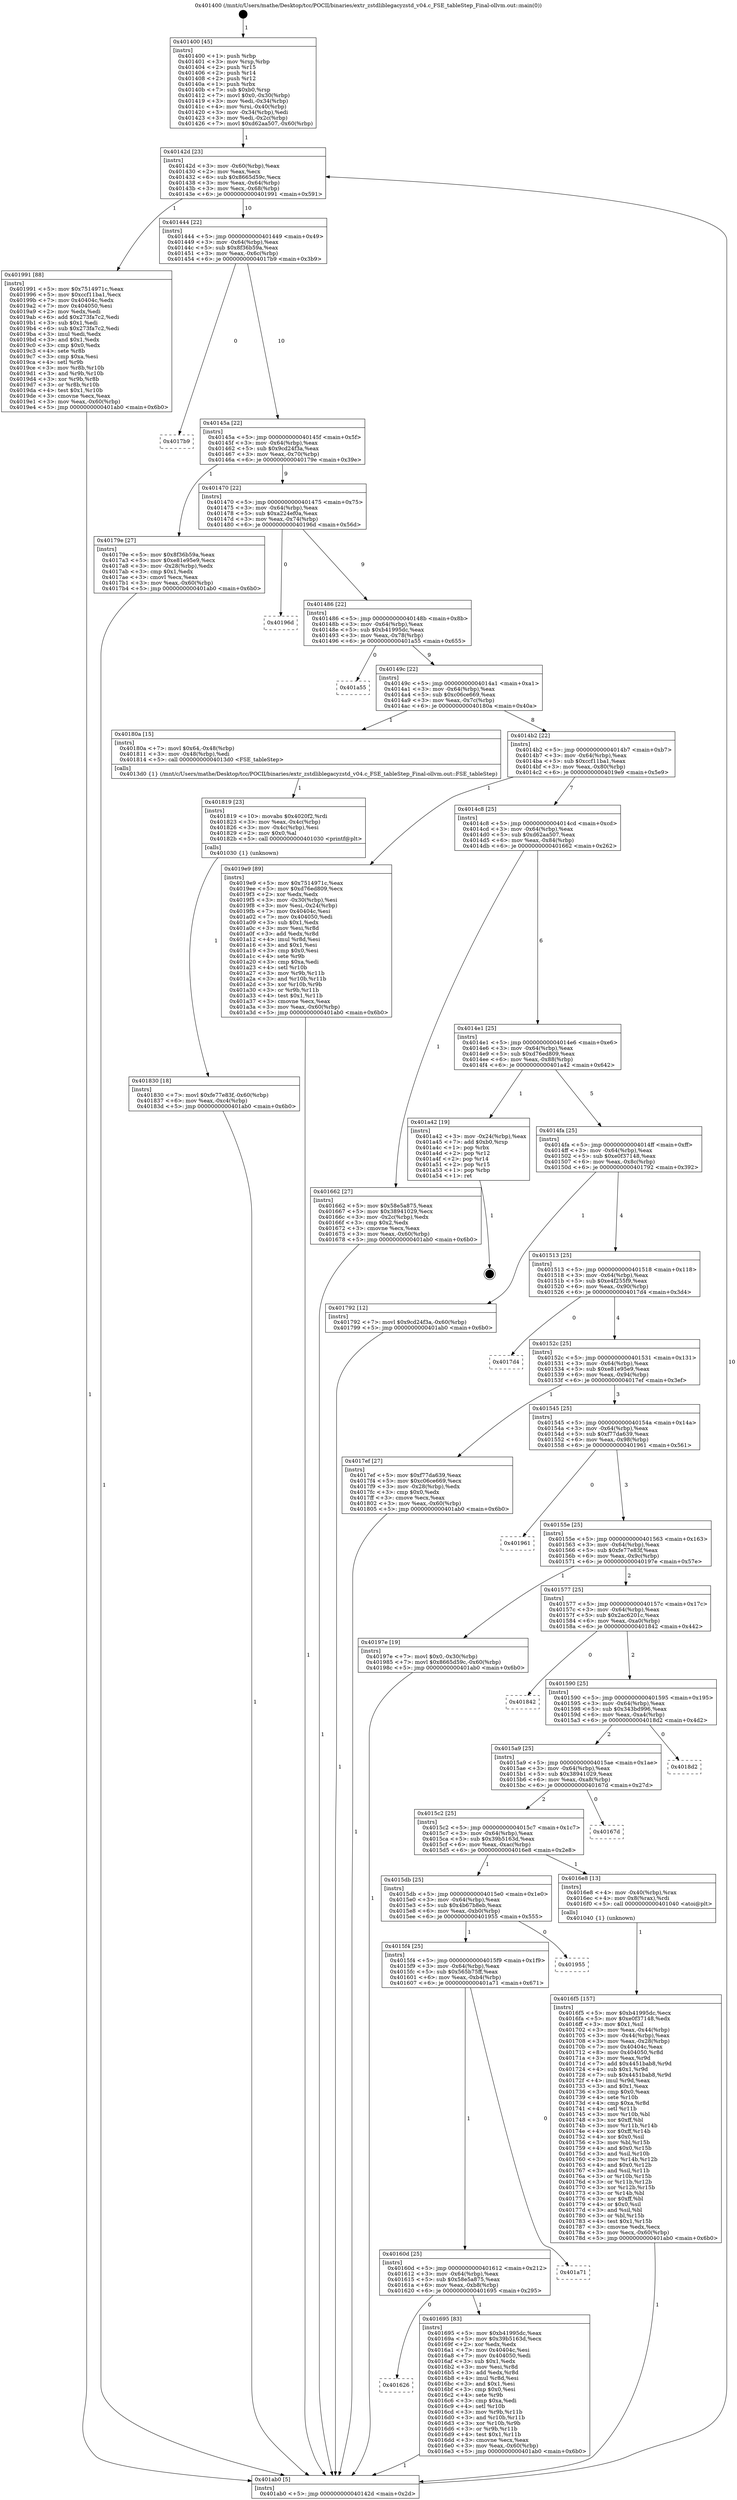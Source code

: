 digraph "0x401400" {
  label = "0x401400 (/mnt/c/Users/mathe/Desktop/tcc/POCII/binaries/extr_zstdliblegacyzstd_v04.c_FSE_tableStep_Final-ollvm.out::main(0))"
  labelloc = "t"
  node[shape=record]

  Entry [label="",width=0.3,height=0.3,shape=circle,fillcolor=black,style=filled]
  "0x40142d" [label="{
     0x40142d [23]\l
     | [instrs]\l
     &nbsp;&nbsp;0x40142d \<+3\>: mov -0x60(%rbp),%eax\l
     &nbsp;&nbsp;0x401430 \<+2\>: mov %eax,%ecx\l
     &nbsp;&nbsp;0x401432 \<+6\>: sub $0x8665d59c,%ecx\l
     &nbsp;&nbsp;0x401438 \<+3\>: mov %eax,-0x64(%rbp)\l
     &nbsp;&nbsp;0x40143b \<+3\>: mov %ecx,-0x68(%rbp)\l
     &nbsp;&nbsp;0x40143e \<+6\>: je 0000000000401991 \<main+0x591\>\l
  }"]
  "0x401991" [label="{
     0x401991 [88]\l
     | [instrs]\l
     &nbsp;&nbsp;0x401991 \<+5\>: mov $0x7514971c,%eax\l
     &nbsp;&nbsp;0x401996 \<+5\>: mov $0xccf11ba1,%ecx\l
     &nbsp;&nbsp;0x40199b \<+7\>: mov 0x40404c,%edx\l
     &nbsp;&nbsp;0x4019a2 \<+7\>: mov 0x404050,%esi\l
     &nbsp;&nbsp;0x4019a9 \<+2\>: mov %edx,%edi\l
     &nbsp;&nbsp;0x4019ab \<+6\>: add $0x273fa7c2,%edi\l
     &nbsp;&nbsp;0x4019b1 \<+3\>: sub $0x1,%edi\l
     &nbsp;&nbsp;0x4019b4 \<+6\>: sub $0x273fa7c2,%edi\l
     &nbsp;&nbsp;0x4019ba \<+3\>: imul %edi,%edx\l
     &nbsp;&nbsp;0x4019bd \<+3\>: and $0x1,%edx\l
     &nbsp;&nbsp;0x4019c0 \<+3\>: cmp $0x0,%edx\l
     &nbsp;&nbsp;0x4019c3 \<+4\>: sete %r8b\l
     &nbsp;&nbsp;0x4019c7 \<+3\>: cmp $0xa,%esi\l
     &nbsp;&nbsp;0x4019ca \<+4\>: setl %r9b\l
     &nbsp;&nbsp;0x4019ce \<+3\>: mov %r8b,%r10b\l
     &nbsp;&nbsp;0x4019d1 \<+3\>: and %r9b,%r10b\l
     &nbsp;&nbsp;0x4019d4 \<+3\>: xor %r9b,%r8b\l
     &nbsp;&nbsp;0x4019d7 \<+3\>: or %r8b,%r10b\l
     &nbsp;&nbsp;0x4019da \<+4\>: test $0x1,%r10b\l
     &nbsp;&nbsp;0x4019de \<+3\>: cmovne %ecx,%eax\l
     &nbsp;&nbsp;0x4019e1 \<+3\>: mov %eax,-0x60(%rbp)\l
     &nbsp;&nbsp;0x4019e4 \<+5\>: jmp 0000000000401ab0 \<main+0x6b0\>\l
  }"]
  "0x401444" [label="{
     0x401444 [22]\l
     | [instrs]\l
     &nbsp;&nbsp;0x401444 \<+5\>: jmp 0000000000401449 \<main+0x49\>\l
     &nbsp;&nbsp;0x401449 \<+3\>: mov -0x64(%rbp),%eax\l
     &nbsp;&nbsp;0x40144c \<+5\>: sub $0x8f36b59a,%eax\l
     &nbsp;&nbsp;0x401451 \<+3\>: mov %eax,-0x6c(%rbp)\l
     &nbsp;&nbsp;0x401454 \<+6\>: je 00000000004017b9 \<main+0x3b9\>\l
  }"]
  Exit [label="",width=0.3,height=0.3,shape=circle,fillcolor=black,style=filled,peripheries=2]
  "0x4017b9" [label="{
     0x4017b9\l
  }", style=dashed]
  "0x40145a" [label="{
     0x40145a [22]\l
     | [instrs]\l
     &nbsp;&nbsp;0x40145a \<+5\>: jmp 000000000040145f \<main+0x5f\>\l
     &nbsp;&nbsp;0x40145f \<+3\>: mov -0x64(%rbp),%eax\l
     &nbsp;&nbsp;0x401462 \<+5\>: sub $0x9cd24f3a,%eax\l
     &nbsp;&nbsp;0x401467 \<+3\>: mov %eax,-0x70(%rbp)\l
     &nbsp;&nbsp;0x40146a \<+6\>: je 000000000040179e \<main+0x39e\>\l
  }"]
  "0x401830" [label="{
     0x401830 [18]\l
     | [instrs]\l
     &nbsp;&nbsp;0x401830 \<+7\>: movl $0xfe77e83f,-0x60(%rbp)\l
     &nbsp;&nbsp;0x401837 \<+6\>: mov %eax,-0xc4(%rbp)\l
     &nbsp;&nbsp;0x40183d \<+5\>: jmp 0000000000401ab0 \<main+0x6b0\>\l
  }"]
  "0x40179e" [label="{
     0x40179e [27]\l
     | [instrs]\l
     &nbsp;&nbsp;0x40179e \<+5\>: mov $0x8f36b59a,%eax\l
     &nbsp;&nbsp;0x4017a3 \<+5\>: mov $0xe81e95e9,%ecx\l
     &nbsp;&nbsp;0x4017a8 \<+3\>: mov -0x28(%rbp),%edx\l
     &nbsp;&nbsp;0x4017ab \<+3\>: cmp $0x1,%edx\l
     &nbsp;&nbsp;0x4017ae \<+3\>: cmovl %ecx,%eax\l
     &nbsp;&nbsp;0x4017b1 \<+3\>: mov %eax,-0x60(%rbp)\l
     &nbsp;&nbsp;0x4017b4 \<+5\>: jmp 0000000000401ab0 \<main+0x6b0\>\l
  }"]
  "0x401470" [label="{
     0x401470 [22]\l
     | [instrs]\l
     &nbsp;&nbsp;0x401470 \<+5\>: jmp 0000000000401475 \<main+0x75\>\l
     &nbsp;&nbsp;0x401475 \<+3\>: mov -0x64(%rbp),%eax\l
     &nbsp;&nbsp;0x401478 \<+5\>: sub $0xa224ef0a,%eax\l
     &nbsp;&nbsp;0x40147d \<+3\>: mov %eax,-0x74(%rbp)\l
     &nbsp;&nbsp;0x401480 \<+6\>: je 000000000040196d \<main+0x56d\>\l
  }"]
  "0x401819" [label="{
     0x401819 [23]\l
     | [instrs]\l
     &nbsp;&nbsp;0x401819 \<+10\>: movabs $0x4020f2,%rdi\l
     &nbsp;&nbsp;0x401823 \<+3\>: mov %eax,-0x4c(%rbp)\l
     &nbsp;&nbsp;0x401826 \<+3\>: mov -0x4c(%rbp),%esi\l
     &nbsp;&nbsp;0x401829 \<+2\>: mov $0x0,%al\l
     &nbsp;&nbsp;0x40182b \<+5\>: call 0000000000401030 \<printf@plt\>\l
     | [calls]\l
     &nbsp;&nbsp;0x401030 \{1\} (unknown)\l
  }"]
  "0x40196d" [label="{
     0x40196d\l
  }", style=dashed]
  "0x401486" [label="{
     0x401486 [22]\l
     | [instrs]\l
     &nbsp;&nbsp;0x401486 \<+5\>: jmp 000000000040148b \<main+0x8b\>\l
     &nbsp;&nbsp;0x40148b \<+3\>: mov -0x64(%rbp),%eax\l
     &nbsp;&nbsp;0x40148e \<+5\>: sub $0xb41995dc,%eax\l
     &nbsp;&nbsp;0x401493 \<+3\>: mov %eax,-0x78(%rbp)\l
     &nbsp;&nbsp;0x401496 \<+6\>: je 0000000000401a55 \<main+0x655\>\l
  }"]
  "0x4016f5" [label="{
     0x4016f5 [157]\l
     | [instrs]\l
     &nbsp;&nbsp;0x4016f5 \<+5\>: mov $0xb41995dc,%ecx\l
     &nbsp;&nbsp;0x4016fa \<+5\>: mov $0xe0f37148,%edx\l
     &nbsp;&nbsp;0x4016ff \<+3\>: mov $0x1,%sil\l
     &nbsp;&nbsp;0x401702 \<+3\>: mov %eax,-0x44(%rbp)\l
     &nbsp;&nbsp;0x401705 \<+3\>: mov -0x44(%rbp),%eax\l
     &nbsp;&nbsp;0x401708 \<+3\>: mov %eax,-0x28(%rbp)\l
     &nbsp;&nbsp;0x40170b \<+7\>: mov 0x40404c,%eax\l
     &nbsp;&nbsp;0x401712 \<+8\>: mov 0x404050,%r8d\l
     &nbsp;&nbsp;0x40171a \<+3\>: mov %eax,%r9d\l
     &nbsp;&nbsp;0x40171d \<+7\>: add $0x4451bab8,%r9d\l
     &nbsp;&nbsp;0x401724 \<+4\>: sub $0x1,%r9d\l
     &nbsp;&nbsp;0x401728 \<+7\>: sub $0x4451bab8,%r9d\l
     &nbsp;&nbsp;0x40172f \<+4\>: imul %r9d,%eax\l
     &nbsp;&nbsp;0x401733 \<+3\>: and $0x1,%eax\l
     &nbsp;&nbsp;0x401736 \<+3\>: cmp $0x0,%eax\l
     &nbsp;&nbsp;0x401739 \<+4\>: sete %r10b\l
     &nbsp;&nbsp;0x40173d \<+4\>: cmp $0xa,%r8d\l
     &nbsp;&nbsp;0x401741 \<+4\>: setl %r11b\l
     &nbsp;&nbsp;0x401745 \<+3\>: mov %r10b,%bl\l
     &nbsp;&nbsp;0x401748 \<+3\>: xor $0xff,%bl\l
     &nbsp;&nbsp;0x40174b \<+3\>: mov %r11b,%r14b\l
     &nbsp;&nbsp;0x40174e \<+4\>: xor $0xff,%r14b\l
     &nbsp;&nbsp;0x401752 \<+4\>: xor $0x0,%sil\l
     &nbsp;&nbsp;0x401756 \<+3\>: mov %bl,%r15b\l
     &nbsp;&nbsp;0x401759 \<+4\>: and $0x0,%r15b\l
     &nbsp;&nbsp;0x40175d \<+3\>: and %sil,%r10b\l
     &nbsp;&nbsp;0x401760 \<+3\>: mov %r14b,%r12b\l
     &nbsp;&nbsp;0x401763 \<+4\>: and $0x0,%r12b\l
     &nbsp;&nbsp;0x401767 \<+3\>: and %sil,%r11b\l
     &nbsp;&nbsp;0x40176a \<+3\>: or %r10b,%r15b\l
     &nbsp;&nbsp;0x40176d \<+3\>: or %r11b,%r12b\l
     &nbsp;&nbsp;0x401770 \<+3\>: xor %r12b,%r15b\l
     &nbsp;&nbsp;0x401773 \<+3\>: or %r14b,%bl\l
     &nbsp;&nbsp;0x401776 \<+3\>: xor $0xff,%bl\l
     &nbsp;&nbsp;0x401779 \<+4\>: or $0x0,%sil\l
     &nbsp;&nbsp;0x40177d \<+3\>: and %sil,%bl\l
     &nbsp;&nbsp;0x401780 \<+3\>: or %bl,%r15b\l
     &nbsp;&nbsp;0x401783 \<+4\>: test $0x1,%r15b\l
     &nbsp;&nbsp;0x401787 \<+3\>: cmovne %edx,%ecx\l
     &nbsp;&nbsp;0x40178a \<+3\>: mov %ecx,-0x60(%rbp)\l
     &nbsp;&nbsp;0x40178d \<+5\>: jmp 0000000000401ab0 \<main+0x6b0\>\l
  }"]
  "0x401a55" [label="{
     0x401a55\l
  }", style=dashed]
  "0x40149c" [label="{
     0x40149c [22]\l
     | [instrs]\l
     &nbsp;&nbsp;0x40149c \<+5\>: jmp 00000000004014a1 \<main+0xa1\>\l
     &nbsp;&nbsp;0x4014a1 \<+3\>: mov -0x64(%rbp),%eax\l
     &nbsp;&nbsp;0x4014a4 \<+5\>: sub $0xc06ce669,%eax\l
     &nbsp;&nbsp;0x4014a9 \<+3\>: mov %eax,-0x7c(%rbp)\l
     &nbsp;&nbsp;0x4014ac \<+6\>: je 000000000040180a \<main+0x40a\>\l
  }"]
  "0x401626" [label="{
     0x401626\l
  }", style=dashed]
  "0x40180a" [label="{
     0x40180a [15]\l
     | [instrs]\l
     &nbsp;&nbsp;0x40180a \<+7\>: movl $0x64,-0x48(%rbp)\l
     &nbsp;&nbsp;0x401811 \<+3\>: mov -0x48(%rbp),%edi\l
     &nbsp;&nbsp;0x401814 \<+5\>: call 00000000004013d0 \<FSE_tableStep\>\l
     | [calls]\l
     &nbsp;&nbsp;0x4013d0 \{1\} (/mnt/c/Users/mathe/Desktop/tcc/POCII/binaries/extr_zstdliblegacyzstd_v04.c_FSE_tableStep_Final-ollvm.out::FSE_tableStep)\l
  }"]
  "0x4014b2" [label="{
     0x4014b2 [22]\l
     | [instrs]\l
     &nbsp;&nbsp;0x4014b2 \<+5\>: jmp 00000000004014b7 \<main+0xb7\>\l
     &nbsp;&nbsp;0x4014b7 \<+3\>: mov -0x64(%rbp),%eax\l
     &nbsp;&nbsp;0x4014ba \<+5\>: sub $0xccf11ba1,%eax\l
     &nbsp;&nbsp;0x4014bf \<+3\>: mov %eax,-0x80(%rbp)\l
     &nbsp;&nbsp;0x4014c2 \<+6\>: je 00000000004019e9 \<main+0x5e9\>\l
  }"]
  "0x401695" [label="{
     0x401695 [83]\l
     | [instrs]\l
     &nbsp;&nbsp;0x401695 \<+5\>: mov $0xb41995dc,%eax\l
     &nbsp;&nbsp;0x40169a \<+5\>: mov $0x39b5163d,%ecx\l
     &nbsp;&nbsp;0x40169f \<+2\>: xor %edx,%edx\l
     &nbsp;&nbsp;0x4016a1 \<+7\>: mov 0x40404c,%esi\l
     &nbsp;&nbsp;0x4016a8 \<+7\>: mov 0x404050,%edi\l
     &nbsp;&nbsp;0x4016af \<+3\>: sub $0x1,%edx\l
     &nbsp;&nbsp;0x4016b2 \<+3\>: mov %esi,%r8d\l
     &nbsp;&nbsp;0x4016b5 \<+3\>: add %edx,%r8d\l
     &nbsp;&nbsp;0x4016b8 \<+4\>: imul %r8d,%esi\l
     &nbsp;&nbsp;0x4016bc \<+3\>: and $0x1,%esi\l
     &nbsp;&nbsp;0x4016bf \<+3\>: cmp $0x0,%esi\l
     &nbsp;&nbsp;0x4016c2 \<+4\>: sete %r9b\l
     &nbsp;&nbsp;0x4016c6 \<+3\>: cmp $0xa,%edi\l
     &nbsp;&nbsp;0x4016c9 \<+4\>: setl %r10b\l
     &nbsp;&nbsp;0x4016cd \<+3\>: mov %r9b,%r11b\l
     &nbsp;&nbsp;0x4016d0 \<+3\>: and %r10b,%r11b\l
     &nbsp;&nbsp;0x4016d3 \<+3\>: xor %r10b,%r9b\l
     &nbsp;&nbsp;0x4016d6 \<+3\>: or %r9b,%r11b\l
     &nbsp;&nbsp;0x4016d9 \<+4\>: test $0x1,%r11b\l
     &nbsp;&nbsp;0x4016dd \<+3\>: cmovne %ecx,%eax\l
     &nbsp;&nbsp;0x4016e0 \<+3\>: mov %eax,-0x60(%rbp)\l
     &nbsp;&nbsp;0x4016e3 \<+5\>: jmp 0000000000401ab0 \<main+0x6b0\>\l
  }"]
  "0x4019e9" [label="{
     0x4019e9 [89]\l
     | [instrs]\l
     &nbsp;&nbsp;0x4019e9 \<+5\>: mov $0x7514971c,%eax\l
     &nbsp;&nbsp;0x4019ee \<+5\>: mov $0xd76ed809,%ecx\l
     &nbsp;&nbsp;0x4019f3 \<+2\>: xor %edx,%edx\l
     &nbsp;&nbsp;0x4019f5 \<+3\>: mov -0x30(%rbp),%esi\l
     &nbsp;&nbsp;0x4019f8 \<+3\>: mov %esi,-0x24(%rbp)\l
     &nbsp;&nbsp;0x4019fb \<+7\>: mov 0x40404c,%esi\l
     &nbsp;&nbsp;0x401a02 \<+7\>: mov 0x404050,%edi\l
     &nbsp;&nbsp;0x401a09 \<+3\>: sub $0x1,%edx\l
     &nbsp;&nbsp;0x401a0c \<+3\>: mov %esi,%r8d\l
     &nbsp;&nbsp;0x401a0f \<+3\>: add %edx,%r8d\l
     &nbsp;&nbsp;0x401a12 \<+4\>: imul %r8d,%esi\l
     &nbsp;&nbsp;0x401a16 \<+3\>: and $0x1,%esi\l
     &nbsp;&nbsp;0x401a19 \<+3\>: cmp $0x0,%esi\l
     &nbsp;&nbsp;0x401a1c \<+4\>: sete %r9b\l
     &nbsp;&nbsp;0x401a20 \<+3\>: cmp $0xa,%edi\l
     &nbsp;&nbsp;0x401a23 \<+4\>: setl %r10b\l
     &nbsp;&nbsp;0x401a27 \<+3\>: mov %r9b,%r11b\l
     &nbsp;&nbsp;0x401a2a \<+3\>: and %r10b,%r11b\l
     &nbsp;&nbsp;0x401a2d \<+3\>: xor %r10b,%r9b\l
     &nbsp;&nbsp;0x401a30 \<+3\>: or %r9b,%r11b\l
     &nbsp;&nbsp;0x401a33 \<+4\>: test $0x1,%r11b\l
     &nbsp;&nbsp;0x401a37 \<+3\>: cmovne %ecx,%eax\l
     &nbsp;&nbsp;0x401a3a \<+3\>: mov %eax,-0x60(%rbp)\l
     &nbsp;&nbsp;0x401a3d \<+5\>: jmp 0000000000401ab0 \<main+0x6b0\>\l
  }"]
  "0x4014c8" [label="{
     0x4014c8 [25]\l
     | [instrs]\l
     &nbsp;&nbsp;0x4014c8 \<+5\>: jmp 00000000004014cd \<main+0xcd\>\l
     &nbsp;&nbsp;0x4014cd \<+3\>: mov -0x64(%rbp),%eax\l
     &nbsp;&nbsp;0x4014d0 \<+5\>: sub $0xd62aa507,%eax\l
     &nbsp;&nbsp;0x4014d5 \<+6\>: mov %eax,-0x84(%rbp)\l
     &nbsp;&nbsp;0x4014db \<+6\>: je 0000000000401662 \<main+0x262\>\l
  }"]
  "0x40160d" [label="{
     0x40160d [25]\l
     | [instrs]\l
     &nbsp;&nbsp;0x40160d \<+5\>: jmp 0000000000401612 \<main+0x212\>\l
     &nbsp;&nbsp;0x401612 \<+3\>: mov -0x64(%rbp),%eax\l
     &nbsp;&nbsp;0x401615 \<+5\>: sub $0x58e5a875,%eax\l
     &nbsp;&nbsp;0x40161a \<+6\>: mov %eax,-0xb8(%rbp)\l
     &nbsp;&nbsp;0x401620 \<+6\>: je 0000000000401695 \<main+0x295\>\l
  }"]
  "0x401662" [label="{
     0x401662 [27]\l
     | [instrs]\l
     &nbsp;&nbsp;0x401662 \<+5\>: mov $0x58e5a875,%eax\l
     &nbsp;&nbsp;0x401667 \<+5\>: mov $0x38941029,%ecx\l
     &nbsp;&nbsp;0x40166c \<+3\>: mov -0x2c(%rbp),%edx\l
     &nbsp;&nbsp;0x40166f \<+3\>: cmp $0x2,%edx\l
     &nbsp;&nbsp;0x401672 \<+3\>: cmovne %ecx,%eax\l
     &nbsp;&nbsp;0x401675 \<+3\>: mov %eax,-0x60(%rbp)\l
     &nbsp;&nbsp;0x401678 \<+5\>: jmp 0000000000401ab0 \<main+0x6b0\>\l
  }"]
  "0x4014e1" [label="{
     0x4014e1 [25]\l
     | [instrs]\l
     &nbsp;&nbsp;0x4014e1 \<+5\>: jmp 00000000004014e6 \<main+0xe6\>\l
     &nbsp;&nbsp;0x4014e6 \<+3\>: mov -0x64(%rbp),%eax\l
     &nbsp;&nbsp;0x4014e9 \<+5\>: sub $0xd76ed809,%eax\l
     &nbsp;&nbsp;0x4014ee \<+6\>: mov %eax,-0x88(%rbp)\l
     &nbsp;&nbsp;0x4014f4 \<+6\>: je 0000000000401a42 \<main+0x642\>\l
  }"]
  "0x401ab0" [label="{
     0x401ab0 [5]\l
     | [instrs]\l
     &nbsp;&nbsp;0x401ab0 \<+5\>: jmp 000000000040142d \<main+0x2d\>\l
  }"]
  "0x401400" [label="{
     0x401400 [45]\l
     | [instrs]\l
     &nbsp;&nbsp;0x401400 \<+1\>: push %rbp\l
     &nbsp;&nbsp;0x401401 \<+3\>: mov %rsp,%rbp\l
     &nbsp;&nbsp;0x401404 \<+2\>: push %r15\l
     &nbsp;&nbsp;0x401406 \<+2\>: push %r14\l
     &nbsp;&nbsp;0x401408 \<+2\>: push %r12\l
     &nbsp;&nbsp;0x40140a \<+1\>: push %rbx\l
     &nbsp;&nbsp;0x40140b \<+7\>: sub $0xb0,%rsp\l
     &nbsp;&nbsp;0x401412 \<+7\>: movl $0x0,-0x30(%rbp)\l
     &nbsp;&nbsp;0x401419 \<+3\>: mov %edi,-0x34(%rbp)\l
     &nbsp;&nbsp;0x40141c \<+4\>: mov %rsi,-0x40(%rbp)\l
     &nbsp;&nbsp;0x401420 \<+3\>: mov -0x34(%rbp),%edi\l
     &nbsp;&nbsp;0x401423 \<+3\>: mov %edi,-0x2c(%rbp)\l
     &nbsp;&nbsp;0x401426 \<+7\>: movl $0xd62aa507,-0x60(%rbp)\l
  }"]
  "0x401a71" [label="{
     0x401a71\l
  }", style=dashed]
  "0x401a42" [label="{
     0x401a42 [19]\l
     | [instrs]\l
     &nbsp;&nbsp;0x401a42 \<+3\>: mov -0x24(%rbp),%eax\l
     &nbsp;&nbsp;0x401a45 \<+7\>: add $0xb0,%rsp\l
     &nbsp;&nbsp;0x401a4c \<+1\>: pop %rbx\l
     &nbsp;&nbsp;0x401a4d \<+2\>: pop %r12\l
     &nbsp;&nbsp;0x401a4f \<+2\>: pop %r14\l
     &nbsp;&nbsp;0x401a51 \<+2\>: pop %r15\l
     &nbsp;&nbsp;0x401a53 \<+1\>: pop %rbp\l
     &nbsp;&nbsp;0x401a54 \<+1\>: ret\l
  }"]
  "0x4014fa" [label="{
     0x4014fa [25]\l
     | [instrs]\l
     &nbsp;&nbsp;0x4014fa \<+5\>: jmp 00000000004014ff \<main+0xff\>\l
     &nbsp;&nbsp;0x4014ff \<+3\>: mov -0x64(%rbp),%eax\l
     &nbsp;&nbsp;0x401502 \<+5\>: sub $0xe0f37148,%eax\l
     &nbsp;&nbsp;0x401507 \<+6\>: mov %eax,-0x8c(%rbp)\l
     &nbsp;&nbsp;0x40150d \<+6\>: je 0000000000401792 \<main+0x392\>\l
  }"]
  "0x4015f4" [label="{
     0x4015f4 [25]\l
     | [instrs]\l
     &nbsp;&nbsp;0x4015f4 \<+5\>: jmp 00000000004015f9 \<main+0x1f9\>\l
     &nbsp;&nbsp;0x4015f9 \<+3\>: mov -0x64(%rbp),%eax\l
     &nbsp;&nbsp;0x4015fc \<+5\>: sub $0x565b75ff,%eax\l
     &nbsp;&nbsp;0x401601 \<+6\>: mov %eax,-0xb4(%rbp)\l
     &nbsp;&nbsp;0x401607 \<+6\>: je 0000000000401a71 \<main+0x671\>\l
  }"]
  "0x401792" [label="{
     0x401792 [12]\l
     | [instrs]\l
     &nbsp;&nbsp;0x401792 \<+7\>: movl $0x9cd24f3a,-0x60(%rbp)\l
     &nbsp;&nbsp;0x401799 \<+5\>: jmp 0000000000401ab0 \<main+0x6b0\>\l
  }"]
  "0x401513" [label="{
     0x401513 [25]\l
     | [instrs]\l
     &nbsp;&nbsp;0x401513 \<+5\>: jmp 0000000000401518 \<main+0x118\>\l
     &nbsp;&nbsp;0x401518 \<+3\>: mov -0x64(%rbp),%eax\l
     &nbsp;&nbsp;0x40151b \<+5\>: sub $0xe4f255f9,%eax\l
     &nbsp;&nbsp;0x401520 \<+6\>: mov %eax,-0x90(%rbp)\l
     &nbsp;&nbsp;0x401526 \<+6\>: je 00000000004017d4 \<main+0x3d4\>\l
  }"]
  "0x401955" [label="{
     0x401955\l
  }", style=dashed]
  "0x4017d4" [label="{
     0x4017d4\l
  }", style=dashed]
  "0x40152c" [label="{
     0x40152c [25]\l
     | [instrs]\l
     &nbsp;&nbsp;0x40152c \<+5\>: jmp 0000000000401531 \<main+0x131\>\l
     &nbsp;&nbsp;0x401531 \<+3\>: mov -0x64(%rbp),%eax\l
     &nbsp;&nbsp;0x401534 \<+5\>: sub $0xe81e95e9,%eax\l
     &nbsp;&nbsp;0x401539 \<+6\>: mov %eax,-0x94(%rbp)\l
     &nbsp;&nbsp;0x40153f \<+6\>: je 00000000004017ef \<main+0x3ef\>\l
  }"]
  "0x4015db" [label="{
     0x4015db [25]\l
     | [instrs]\l
     &nbsp;&nbsp;0x4015db \<+5\>: jmp 00000000004015e0 \<main+0x1e0\>\l
     &nbsp;&nbsp;0x4015e0 \<+3\>: mov -0x64(%rbp),%eax\l
     &nbsp;&nbsp;0x4015e3 \<+5\>: sub $0x4b67b8eb,%eax\l
     &nbsp;&nbsp;0x4015e8 \<+6\>: mov %eax,-0xb0(%rbp)\l
     &nbsp;&nbsp;0x4015ee \<+6\>: je 0000000000401955 \<main+0x555\>\l
  }"]
  "0x4017ef" [label="{
     0x4017ef [27]\l
     | [instrs]\l
     &nbsp;&nbsp;0x4017ef \<+5\>: mov $0xf77da639,%eax\l
     &nbsp;&nbsp;0x4017f4 \<+5\>: mov $0xc06ce669,%ecx\l
     &nbsp;&nbsp;0x4017f9 \<+3\>: mov -0x28(%rbp),%edx\l
     &nbsp;&nbsp;0x4017fc \<+3\>: cmp $0x0,%edx\l
     &nbsp;&nbsp;0x4017ff \<+3\>: cmove %ecx,%eax\l
     &nbsp;&nbsp;0x401802 \<+3\>: mov %eax,-0x60(%rbp)\l
     &nbsp;&nbsp;0x401805 \<+5\>: jmp 0000000000401ab0 \<main+0x6b0\>\l
  }"]
  "0x401545" [label="{
     0x401545 [25]\l
     | [instrs]\l
     &nbsp;&nbsp;0x401545 \<+5\>: jmp 000000000040154a \<main+0x14a\>\l
     &nbsp;&nbsp;0x40154a \<+3\>: mov -0x64(%rbp),%eax\l
     &nbsp;&nbsp;0x40154d \<+5\>: sub $0xf77da639,%eax\l
     &nbsp;&nbsp;0x401552 \<+6\>: mov %eax,-0x98(%rbp)\l
     &nbsp;&nbsp;0x401558 \<+6\>: je 0000000000401961 \<main+0x561\>\l
  }"]
  "0x4016e8" [label="{
     0x4016e8 [13]\l
     | [instrs]\l
     &nbsp;&nbsp;0x4016e8 \<+4\>: mov -0x40(%rbp),%rax\l
     &nbsp;&nbsp;0x4016ec \<+4\>: mov 0x8(%rax),%rdi\l
     &nbsp;&nbsp;0x4016f0 \<+5\>: call 0000000000401040 \<atoi@plt\>\l
     | [calls]\l
     &nbsp;&nbsp;0x401040 \{1\} (unknown)\l
  }"]
  "0x401961" [label="{
     0x401961\l
  }", style=dashed]
  "0x40155e" [label="{
     0x40155e [25]\l
     | [instrs]\l
     &nbsp;&nbsp;0x40155e \<+5\>: jmp 0000000000401563 \<main+0x163\>\l
     &nbsp;&nbsp;0x401563 \<+3\>: mov -0x64(%rbp),%eax\l
     &nbsp;&nbsp;0x401566 \<+5\>: sub $0xfe77e83f,%eax\l
     &nbsp;&nbsp;0x40156b \<+6\>: mov %eax,-0x9c(%rbp)\l
     &nbsp;&nbsp;0x401571 \<+6\>: je 000000000040197e \<main+0x57e\>\l
  }"]
  "0x4015c2" [label="{
     0x4015c2 [25]\l
     | [instrs]\l
     &nbsp;&nbsp;0x4015c2 \<+5\>: jmp 00000000004015c7 \<main+0x1c7\>\l
     &nbsp;&nbsp;0x4015c7 \<+3\>: mov -0x64(%rbp),%eax\l
     &nbsp;&nbsp;0x4015ca \<+5\>: sub $0x39b5163d,%eax\l
     &nbsp;&nbsp;0x4015cf \<+6\>: mov %eax,-0xac(%rbp)\l
     &nbsp;&nbsp;0x4015d5 \<+6\>: je 00000000004016e8 \<main+0x2e8\>\l
  }"]
  "0x40197e" [label="{
     0x40197e [19]\l
     | [instrs]\l
     &nbsp;&nbsp;0x40197e \<+7\>: movl $0x0,-0x30(%rbp)\l
     &nbsp;&nbsp;0x401985 \<+7\>: movl $0x8665d59c,-0x60(%rbp)\l
     &nbsp;&nbsp;0x40198c \<+5\>: jmp 0000000000401ab0 \<main+0x6b0\>\l
  }"]
  "0x401577" [label="{
     0x401577 [25]\l
     | [instrs]\l
     &nbsp;&nbsp;0x401577 \<+5\>: jmp 000000000040157c \<main+0x17c\>\l
     &nbsp;&nbsp;0x40157c \<+3\>: mov -0x64(%rbp),%eax\l
     &nbsp;&nbsp;0x40157f \<+5\>: sub $0x2ac6201c,%eax\l
     &nbsp;&nbsp;0x401584 \<+6\>: mov %eax,-0xa0(%rbp)\l
     &nbsp;&nbsp;0x40158a \<+6\>: je 0000000000401842 \<main+0x442\>\l
  }"]
  "0x40167d" [label="{
     0x40167d\l
  }", style=dashed]
  "0x401842" [label="{
     0x401842\l
  }", style=dashed]
  "0x401590" [label="{
     0x401590 [25]\l
     | [instrs]\l
     &nbsp;&nbsp;0x401590 \<+5\>: jmp 0000000000401595 \<main+0x195\>\l
     &nbsp;&nbsp;0x401595 \<+3\>: mov -0x64(%rbp),%eax\l
     &nbsp;&nbsp;0x401598 \<+5\>: sub $0x343bd996,%eax\l
     &nbsp;&nbsp;0x40159d \<+6\>: mov %eax,-0xa4(%rbp)\l
     &nbsp;&nbsp;0x4015a3 \<+6\>: je 00000000004018d2 \<main+0x4d2\>\l
  }"]
  "0x4015a9" [label="{
     0x4015a9 [25]\l
     | [instrs]\l
     &nbsp;&nbsp;0x4015a9 \<+5\>: jmp 00000000004015ae \<main+0x1ae\>\l
     &nbsp;&nbsp;0x4015ae \<+3\>: mov -0x64(%rbp),%eax\l
     &nbsp;&nbsp;0x4015b1 \<+5\>: sub $0x38941029,%eax\l
     &nbsp;&nbsp;0x4015b6 \<+6\>: mov %eax,-0xa8(%rbp)\l
     &nbsp;&nbsp;0x4015bc \<+6\>: je 000000000040167d \<main+0x27d\>\l
  }"]
  "0x4018d2" [label="{
     0x4018d2\l
  }", style=dashed]
  Entry -> "0x401400" [label=" 1"]
  "0x40142d" -> "0x401991" [label=" 1"]
  "0x40142d" -> "0x401444" [label=" 10"]
  "0x401a42" -> Exit [label=" 1"]
  "0x401444" -> "0x4017b9" [label=" 0"]
  "0x401444" -> "0x40145a" [label=" 10"]
  "0x4019e9" -> "0x401ab0" [label=" 1"]
  "0x40145a" -> "0x40179e" [label=" 1"]
  "0x40145a" -> "0x401470" [label=" 9"]
  "0x401991" -> "0x401ab0" [label=" 1"]
  "0x401470" -> "0x40196d" [label=" 0"]
  "0x401470" -> "0x401486" [label=" 9"]
  "0x40197e" -> "0x401ab0" [label=" 1"]
  "0x401486" -> "0x401a55" [label=" 0"]
  "0x401486" -> "0x40149c" [label=" 9"]
  "0x401830" -> "0x401ab0" [label=" 1"]
  "0x40149c" -> "0x40180a" [label=" 1"]
  "0x40149c" -> "0x4014b2" [label=" 8"]
  "0x401819" -> "0x401830" [label=" 1"]
  "0x4014b2" -> "0x4019e9" [label=" 1"]
  "0x4014b2" -> "0x4014c8" [label=" 7"]
  "0x40180a" -> "0x401819" [label=" 1"]
  "0x4014c8" -> "0x401662" [label=" 1"]
  "0x4014c8" -> "0x4014e1" [label=" 6"]
  "0x401662" -> "0x401ab0" [label=" 1"]
  "0x401400" -> "0x40142d" [label=" 1"]
  "0x401ab0" -> "0x40142d" [label=" 10"]
  "0x40179e" -> "0x401ab0" [label=" 1"]
  "0x4014e1" -> "0x401a42" [label=" 1"]
  "0x4014e1" -> "0x4014fa" [label=" 5"]
  "0x401792" -> "0x401ab0" [label=" 1"]
  "0x4014fa" -> "0x401792" [label=" 1"]
  "0x4014fa" -> "0x401513" [label=" 4"]
  "0x4016e8" -> "0x4016f5" [label=" 1"]
  "0x401513" -> "0x4017d4" [label=" 0"]
  "0x401513" -> "0x40152c" [label=" 4"]
  "0x401695" -> "0x401ab0" [label=" 1"]
  "0x40152c" -> "0x4017ef" [label=" 1"]
  "0x40152c" -> "0x401545" [label=" 3"]
  "0x40160d" -> "0x401695" [label=" 1"]
  "0x401545" -> "0x401961" [label=" 0"]
  "0x401545" -> "0x40155e" [label=" 3"]
  "0x4017ef" -> "0x401ab0" [label=" 1"]
  "0x40155e" -> "0x40197e" [label=" 1"]
  "0x40155e" -> "0x401577" [label=" 2"]
  "0x4015f4" -> "0x401a71" [label=" 0"]
  "0x401577" -> "0x401842" [label=" 0"]
  "0x401577" -> "0x401590" [label=" 2"]
  "0x4016f5" -> "0x401ab0" [label=" 1"]
  "0x401590" -> "0x4018d2" [label=" 0"]
  "0x401590" -> "0x4015a9" [label=" 2"]
  "0x4015db" -> "0x4015f4" [label=" 1"]
  "0x4015a9" -> "0x40167d" [label=" 0"]
  "0x4015a9" -> "0x4015c2" [label=" 2"]
  "0x4015f4" -> "0x40160d" [label=" 1"]
  "0x4015c2" -> "0x4016e8" [label=" 1"]
  "0x4015c2" -> "0x4015db" [label=" 1"]
  "0x40160d" -> "0x401626" [label=" 0"]
  "0x4015db" -> "0x401955" [label=" 0"]
}
